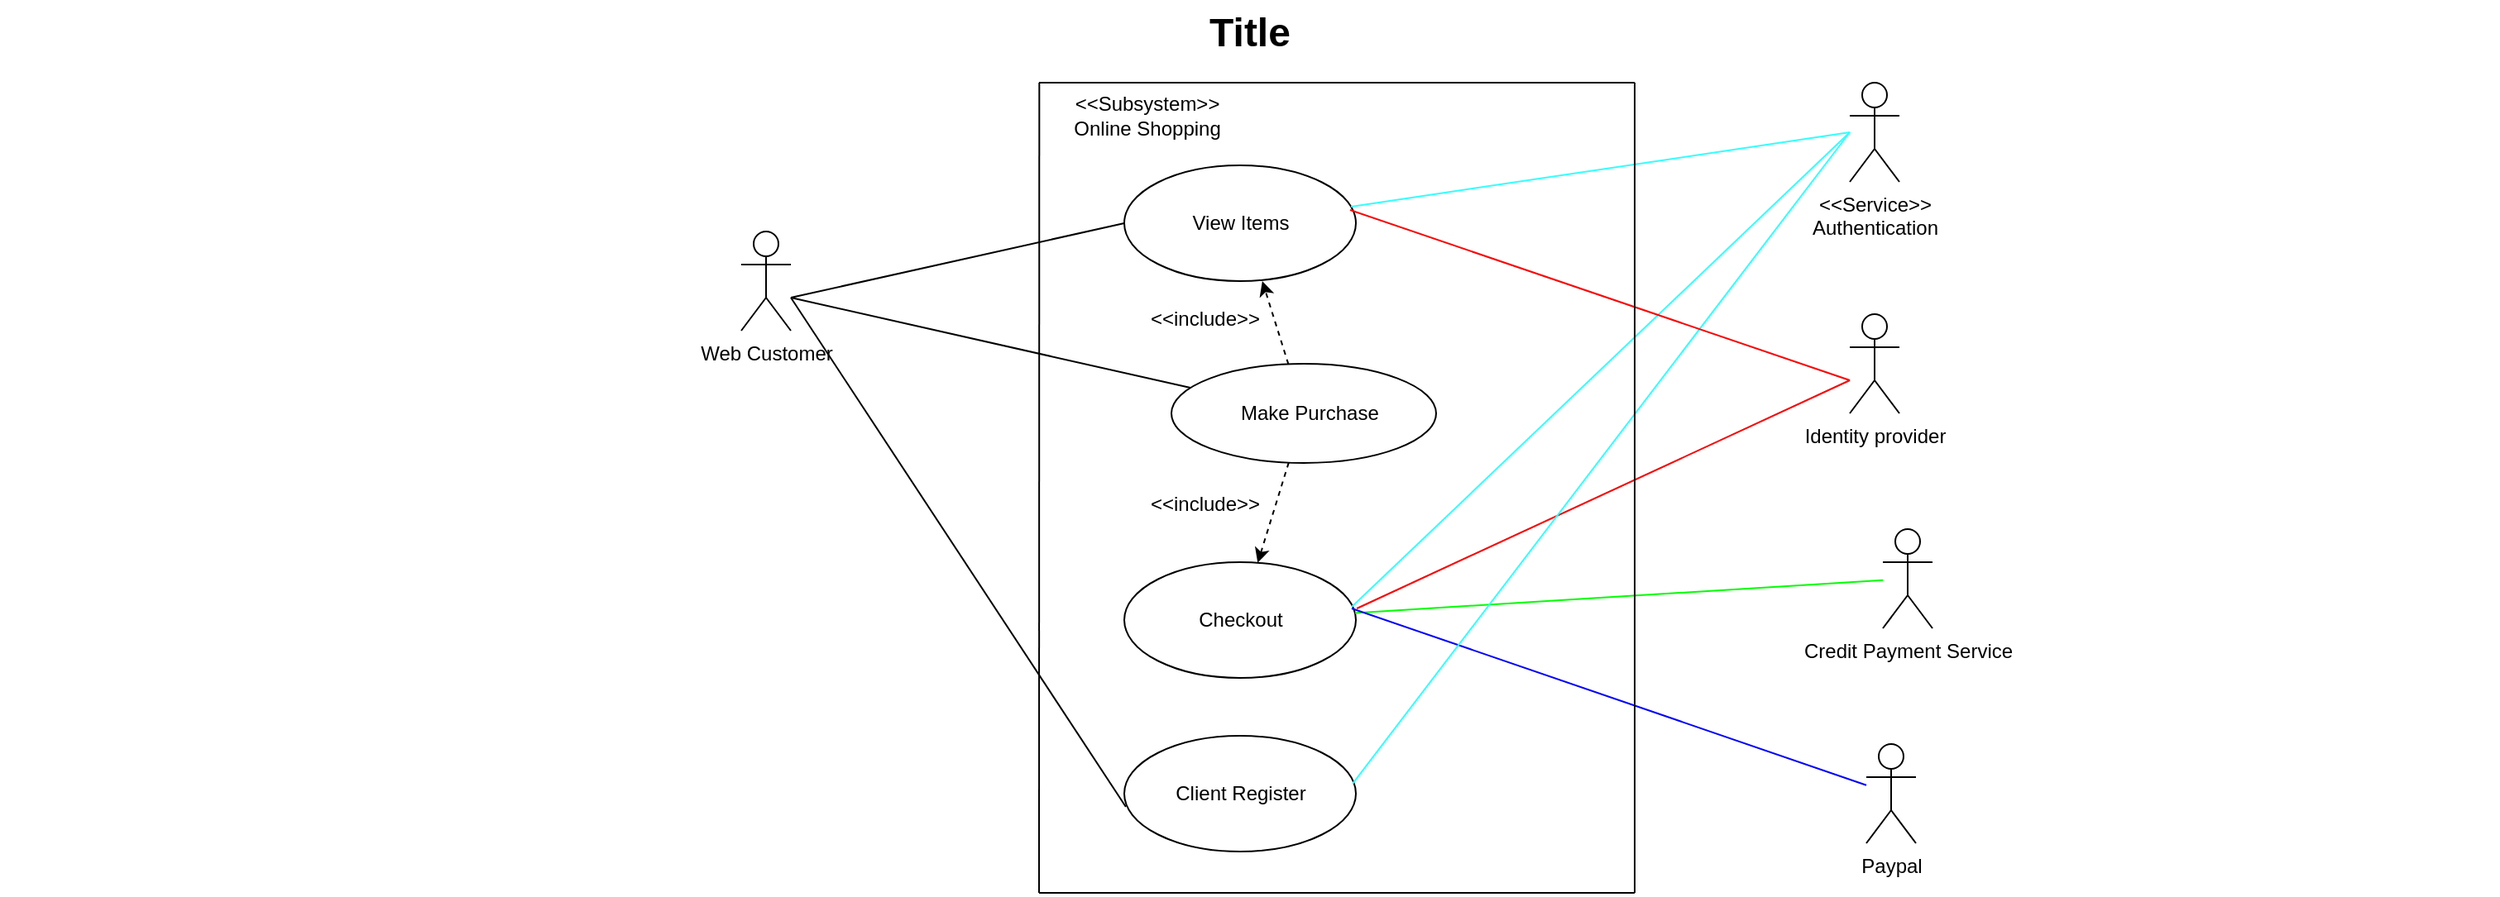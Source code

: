 <mxfile version="23.1.5" type="github">
  <diagram name="Page-1" id="929967ad-93f9-6ef4-fab6-5d389245f69c">
    <mxGraphModel dx="1114" dy="616" grid="1" gridSize="10" guides="1" tooltips="1" connect="1" arrows="1" fold="1" page="1" pageScale="1.5" pageWidth="1169" pageHeight="826" background="none" math="0" shadow="0">
      <root>
        <mxCell id="0" style=";html=1;" />
        <mxCell id="1" style=";html=1;" parent="0" />
        <mxCell id="1672d66443f91eb5-23" value="Title" style="text;strokeColor=none;fillColor=none;html=1;fontSize=24;fontStyle=1;verticalAlign=middle;align=center;" parent="1" vertex="1">
          <mxGeometry x="122" y="10" width="1510" height="40" as="geometry" />
        </mxCell>
        <mxCell id="n3DNSx1CnesQ-uIqK5xG-12" value="View Items" style="ellipse;whiteSpace=wrap;html=1;" vertex="1" parent="1">
          <mxGeometry x="801.5" y="110" width="140" height="70" as="geometry" />
        </mxCell>
        <mxCell id="n3DNSx1CnesQ-uIqK5xG-15" value="" style="rounded=0;orthogonalLoop=1;jettySize=auto;html=1;endArrow=none;endFill=0;entryX=0;entryY=0.5;entryDx=0;entryDy=0;" edge="1" parent="1" target="n3DNSx1CnesQ-uIqK5xG-12">
          <mxGeometry relative="1" as="geometry">
            <mxPoint x="600" y="190" as="sourcePoint" />
            <mxPoint x="800" y="120" as="targetPoint" />
          </mxGeometry>
        </mxCell>
        <mxCell id="n3DNSx1CnesQ-uIqK5xG-18" style="rounded=0;orthogonalLoop=1;jettySize=auto;html=1;endArrow=none;endFill=0;" edge="1" parent="1" target="n3DNSx1CnesQ-uIqK5xG-16">
          <mxGeometry relative="1" as="geometry">
            <mxPoint x="600" y="190" as="sourcePoint" />
          </mxGeometry>
        </mxCell>
        <mxCell id="n3DNSx1CnesQ-uIqK5xG-19" style="rounded=0;orthogonalLoop=1;jettySize=auto;html=1;endArrow=none;endFill=0;entryX=0.007;entryY=0.614;entryDx=0;entryDy=0;entryPerimeter=0;" edge="1" parent="1" target="n3DNSx1CnesQ-uIqK5xG-26">
          <mxGeometry relative="1" as="geometry">
            <mxPoint x="790" y="460" as="targetPoint" />
            <mxPoint x="600" y="190" as="sourcePoint" />
          </mxGeometry>
        </mxCell>
        <mxCell id="n3DNSx1CnesQ-uIqK5xG-13" value="Web Customer" style="shape=umlActor;verticalLabelPosition=bottom;verticalAlign=top;html=1;" vertex="1" parent="1">
          <mxGeometry x="570" y="150" width="30" height="60" as="geometry" />
        </mxCell>
        <mxCell id="n3DNSx1CnesQ-uIqK5xG-25" style="rounded=0;orthogonalLoop=1;jettySize=auto;html=1;dashed=1;" edge="1" parent="1" source="n3DNSx1CnesQ-uIqK5xG-16" target="n3DNSx1CnesQ-uIqK5xG-17">
          <mxGeometry relative="1" as="geometry" />
        </mxCell>
        <mxCell id="n3DNSx1CnesQ-uIqK5xG-16" value="&lt;blockquote style=&quot;margin: 0px 0px 0px 40px; border: none; padding: 0px;&quot;&gt;Make Purchase&lt;/blockquote&gt;" style="ellipse;whiteSpace=wrap;html=1;align=left;" vertex="1" parent="1">
          <mxGeometry x="830" y="230" width="160" height="60" as="geometry" />
        </mxCell>
        <mxCell id="n3DNSx1CnesQ-uIqK5xG-17" value="Checkout" style="ellipse;whiteSpace=wrap;html=1;" vertex="1" parent="1">
          <mxGeometry x="801.5" y="350" width="140" height="70" as="geometry" />
        </mxCell>
        <mxCell id="n3DNSx1CnesQ-uIqK5xG-23" style="edgeStyle=orthogonalEdgeStyle;rounded=0;orthogonalLoop=1;jettySize=auto;html=1;exitX=0.5;exitY=0;exitDx=0;exitDy=0;entryX=0.639;entryY=0.986;entryDx=0;entryDy=0;entryPerimeter=0;strokeColor=none;dashed=1;" edge="1" parent="1" source="n3DNSx1CnesQ-uIqK5xG-16" target="n3DNSx1CnesQ-uIqK5xG-12">
          <mxGeometry relative="1" as="geometry" />
        </mxCell>
        <mxCell id="n3DNSx1CnesQ-uIqK5xG-24" style="rounded=0;orthogonalLoop=1;jettySize=auto;html=1;dashed=1;entryX=0.596;entryY=1;entryDx=0;entryDy=0;entryPerimeter=0;" edge="1" parent="1" source="n3DNSx1CnesQ-uIqK5xG-16" target="n3DNSx1CnesQ-uIqK5xG-12">
          <mxGeometry relative="1" as="geometry">
            <mxPoint x="950" y="180" as="targetPoint" />
          </mxGeometry>
        </mxCell>
        <mxCell id="n3DNSx1CnesQ-uIqK5xG-26" value="Client Register" style="ellipse;whiteSpace=wrap;html=1;" vertex="1" parent="1">
          <mxGeometry x="801.5" y="455" width="140" height="70" as="geometry" />
        </mxCell>
        <mxCell id="n3DNSx1CnesQ-uIqK5xG-27" value="&amp;lt;&amp;lt;Service&amp;gt;&amp;gt;&lt;br&gt;Authentication" style="shape=umlActor;verticalLabelPosition=bottom;verticalAlign=top;html=1;" vertex="1" parent="1">
          <mxGeometry x="1240" y="60" width="30" height="60" as="geometry" />
        </mxCell>
        <mxCell id="n3DNSx1CnesQ-uIqK5xG-38" style="rounded=0;orthogonalLoop=1;jettySize=auto;html=1;entryX=1.004;entryY=0.4;entryDx=0;entryDy=0;fillColor=#f8cecc;strokeColor=#FF0000;endArrow=none;endFill=0;entryPerimeter=0;" edge="1" parent="1" target="n3DNSx1CnesQ-uIqK5xG-17">
          <mxGeometry relative="1" as="geometry">
            <mxPoint x="1240" y="240" as="sourcePoint" />
          </mxGeometry>
        </mxCell>
        <mxCell id="n3DNSx1CnesQ-uIqK5xG-28" value="Identity provider" style="shape=umlActor;verticalLabelPosition=bottom;verticalAlign=top;html=1;" vertex="1" parent="1">
          <mxGeometry x="1240" y="200" width="30" height="60" as="geometry" />
        </mxCell>
        <mxCell id="n3DNSx1CnesQ-uIqK5xG-39" style="rounded=0;orthogonalLoop=1;jettySize=auto;html=1;fillColor=#d5e8d4;strokeColor=#00FF00;endArrow=none;endFill=0;" edge="1" parent="1" source="n3DNSx1CnesQ-uIqK5xG-29" target="n3DNSx1CnesQ-uIqK5xG-17">
          <mxGeometry relative="1" as="geometry" />
        </mxCell>
        <mxCell id="n3DNSx1CnesQ-uIqK5xG-29" value="Credit Payment Service" style="shape=umlActor;verticalLabelPosition=bottom;verticalAlign=top;html=1;" vertex="1" parent="1">
          <mxGeometry x="1260" y="330" width="30" height="60" as="geometry" />
        </mxCell>
        <mxCell id="n3DNSx1CnesQ-uIqK5xG-40" style="rounded=0;orthogonalLoop=1;jettySize=auto;html=1;fillColor=#dae8fc;strokeColor=#0000FF;endArrow=none;endFill=0;entryX=0.982;entryY=0.4;entryDx=0;entryDy=0;entryPerimeter=0;" edge="1" parent="1" source="n3DNSx1CnesQ-uIqK5xG-30" target="n3DNSx1CnesQ-uIqK5xG-17">
          <mxGeometry relative="1" as="geometry" />
        </mxCell>
        <mxCell id="n3DNSx1CnesQ-uIqK5xG-30" value="Paypal" style="shape=umlActor;verticalLabelPosition=bottom;verticalAlign=top;html=1;" vertex="1" parent="1">
          <mxGeometry x="1250" y="460" width="30" height="60" as="geometry" />
        </mxCell>
        <mxCell id="n3DNSx1CnesQ-uIqK5xG-34" style="rounded=0;orthogonalLoop=1;jettySize=auto;html=1;endArrow=none;endFill=0;fillColor=#fff2cc;strokeColor=#33FFFF;" edge="1" parent="1" target="n3DNSx1CnesQ-uIqK5xG-12">
          <mxGeometry relative="1" as="geometry">
            <mxPoint x="1240" y="90" as="sourcePoint" />
          </mxGeometry>
        </mxCell>
        <mxCell id="n3DNSx1CnesQ-uIqK5xG-35" style="rounded=0;orthogonalLoop=1;jettySize=auto;html=1;endArrow=none;endFill=0;strokeColor=#33FFFF;entryX=0.982;entryY=0.386;entryDx=0;entryDy=0;entryPerimeter=0;" edge="1" parent="1" target="n3DNSx1CnesQ-uIqK5xG-17">
          <mxGeometry relative="1" as="geometry">
            <mxPoint x="1240" y="90" as="sourcePoint" />
            <mxPoint x="915.96" y="308.97" as="targetPoint" />
          </mxGeometry>
        </mxCell>
        <mxCell id="n3DNSx1CnesQ-uIqK5xG-36" style="rounded=0;orthogonalLoop=1;jettySize=auto;html=1;entryX=0.986;entryY=0.414;entryDx=0;entryDy=0;entryPerimeter=0;endArrow=none;endFill=0;strokeColor=#33FFFF;" edge="1" parent="1" target="n3DNSx1CnesQ-uIqK5xG-26">
          <mxGeometry relative="1" as="geometry">
            <mxPoint x="1240" y="90" as="sourcePoint" />
          </mxGeometry>
        </mxCell>
        <mxCell id="n3DNSx1CnesQ-uIqK5xG-37" style="rounded=0;orthogonalLoop=1;jettySize=auto;html=1;endArrow=none;endFill=0;fillColor=#f8cecc;strokeColor=#FF0000;entryX=0.975;entryY=0.386;entryDx=0;entryDy=0;entryPerimeter=0;" edge="1" parent="1" target="n3DNSx1CnesQ-uIqK5xG-12">
          <mxGeometry relative="1" as="geometry">
            <mxPoint x="1240" y="240" as="sourcePoint" />
            <mxPoint x="930" y="135.779" as="targetPoint" />
          </mxGeometry>
        </mxCell>
        <mxCell id="n3DNSx1CnesQ-uIqK5xG-45" value="" style="endArrow=none;html=1;rounded=0;entryX=0.416;entryY=1.25;entryDx=0;entryDy=0;entryPerimeter=0;" edge="1" parent="1" target="1672d66443f91eb5-23">
          <mxGeometry width="50" height="50" relative="1" as="geometry">
            <mxPoint x="750" y="550" as="sourcePoint" />
            <mxPoint x="960" y="320" as="targetPoint" />
          </mxGeometry>
        </mxCell>
        <mxCell id="n3DNSx1CnesQ-uIqK5xG-46" value="" style="endArrow=none;html=1;rounded=0;" edge="1" parent="1">
          <mxGeometry width="50" height="50" relative="1" as="geometry">
            <mxPoint x="750" y="550" as="sourcePoint" />
            <mxPoint x="1110" y="550" as="targetPoint" />
          </mxGeometry>
        </mxCell>
        <mxCell id="n3DNSx1CnesQ-uIqK5xG-47" value="" style="endArrow=none;html=1;rounded=0;" edge="1" parent="1">
          <mxGeometry width="50" height="50" relative="1" as="geometry">
            <mxPoint x="1110" y="550" as="sourcePoint" />
            <mxPoint x="1110" y="60" as="targetPoint" />
          </mxGeometry>
        </mxCell>
        <mxCell id="n3DNSx1CnesQ-uIqK5xG-48" value="" style="endArrow=none;html=1;rounded=0;" edge="1" parent="1">
          <mxGeometry width="50" height="50" relative="1" as="geometry">
            <mxPoint x="750" y="60" as="sourcePoint" />
            <mxPoint x="1110" y="60" as="targetPoint" />
          </mxGeometry>
        </mxCell>
        <mxCell id="n3DNSx1CnesQ-uIqK5xG-49" value="&amp;lt;&amp;lt;Subsystem&amp;gt;&amp;gt;&lt;br&gt;Online Shopping" style="text;html=1;align=center;verticalAlign=middle;resizable=0;points=[];autosize=1;strokeColor=none;fillColor=none;" vertex="1" parent="1">
          <mxGeometry x="760" y="60" width="110" height="40" as="geometry" />
        </mxCell>
        <mxCell id="n3DNSx1CnesQ-uIqK5xG-50" value="&amp;lt;&amp;lt;include&amp;gt;&amp;gt;" style="text;html=1;align=center;verticalAlign=middle;resizable=0;points=[];autosize=1;strokeColor=none;fillColor=none;" vertex="1" parent="1">
          <mxGeometry x="805" y="188" width="90" height="30" as="geometry" />
        </mxCell>
        <mxCell id="n3DNSx1CnesQ-uIqK5xG-51" value="&amp;lt;&amp;lt;include&amp;gt;&amp;gt;" style="text;html=1;align=center;verticalAlign=middle;resizable=0;points=[];autosize=1;strokeColor=none;fillColor=none;" vertex="1" parent="1">
          <mxGeometry x="805" y="300" width="90" height="30" as="geometry" />
        </mxCell>
      </root>
    </mxGraphModel>
  </diagram>
</mxfile>
